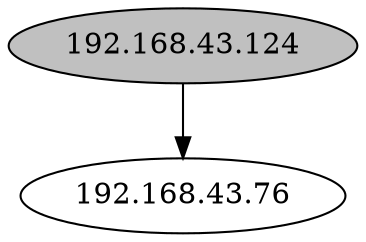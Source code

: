 digraph DAG {
S0[label="192.168.43.124",fillcolor=grey,style=filled];
S1[label="192.168.43.76"];
S0 -> S1
}